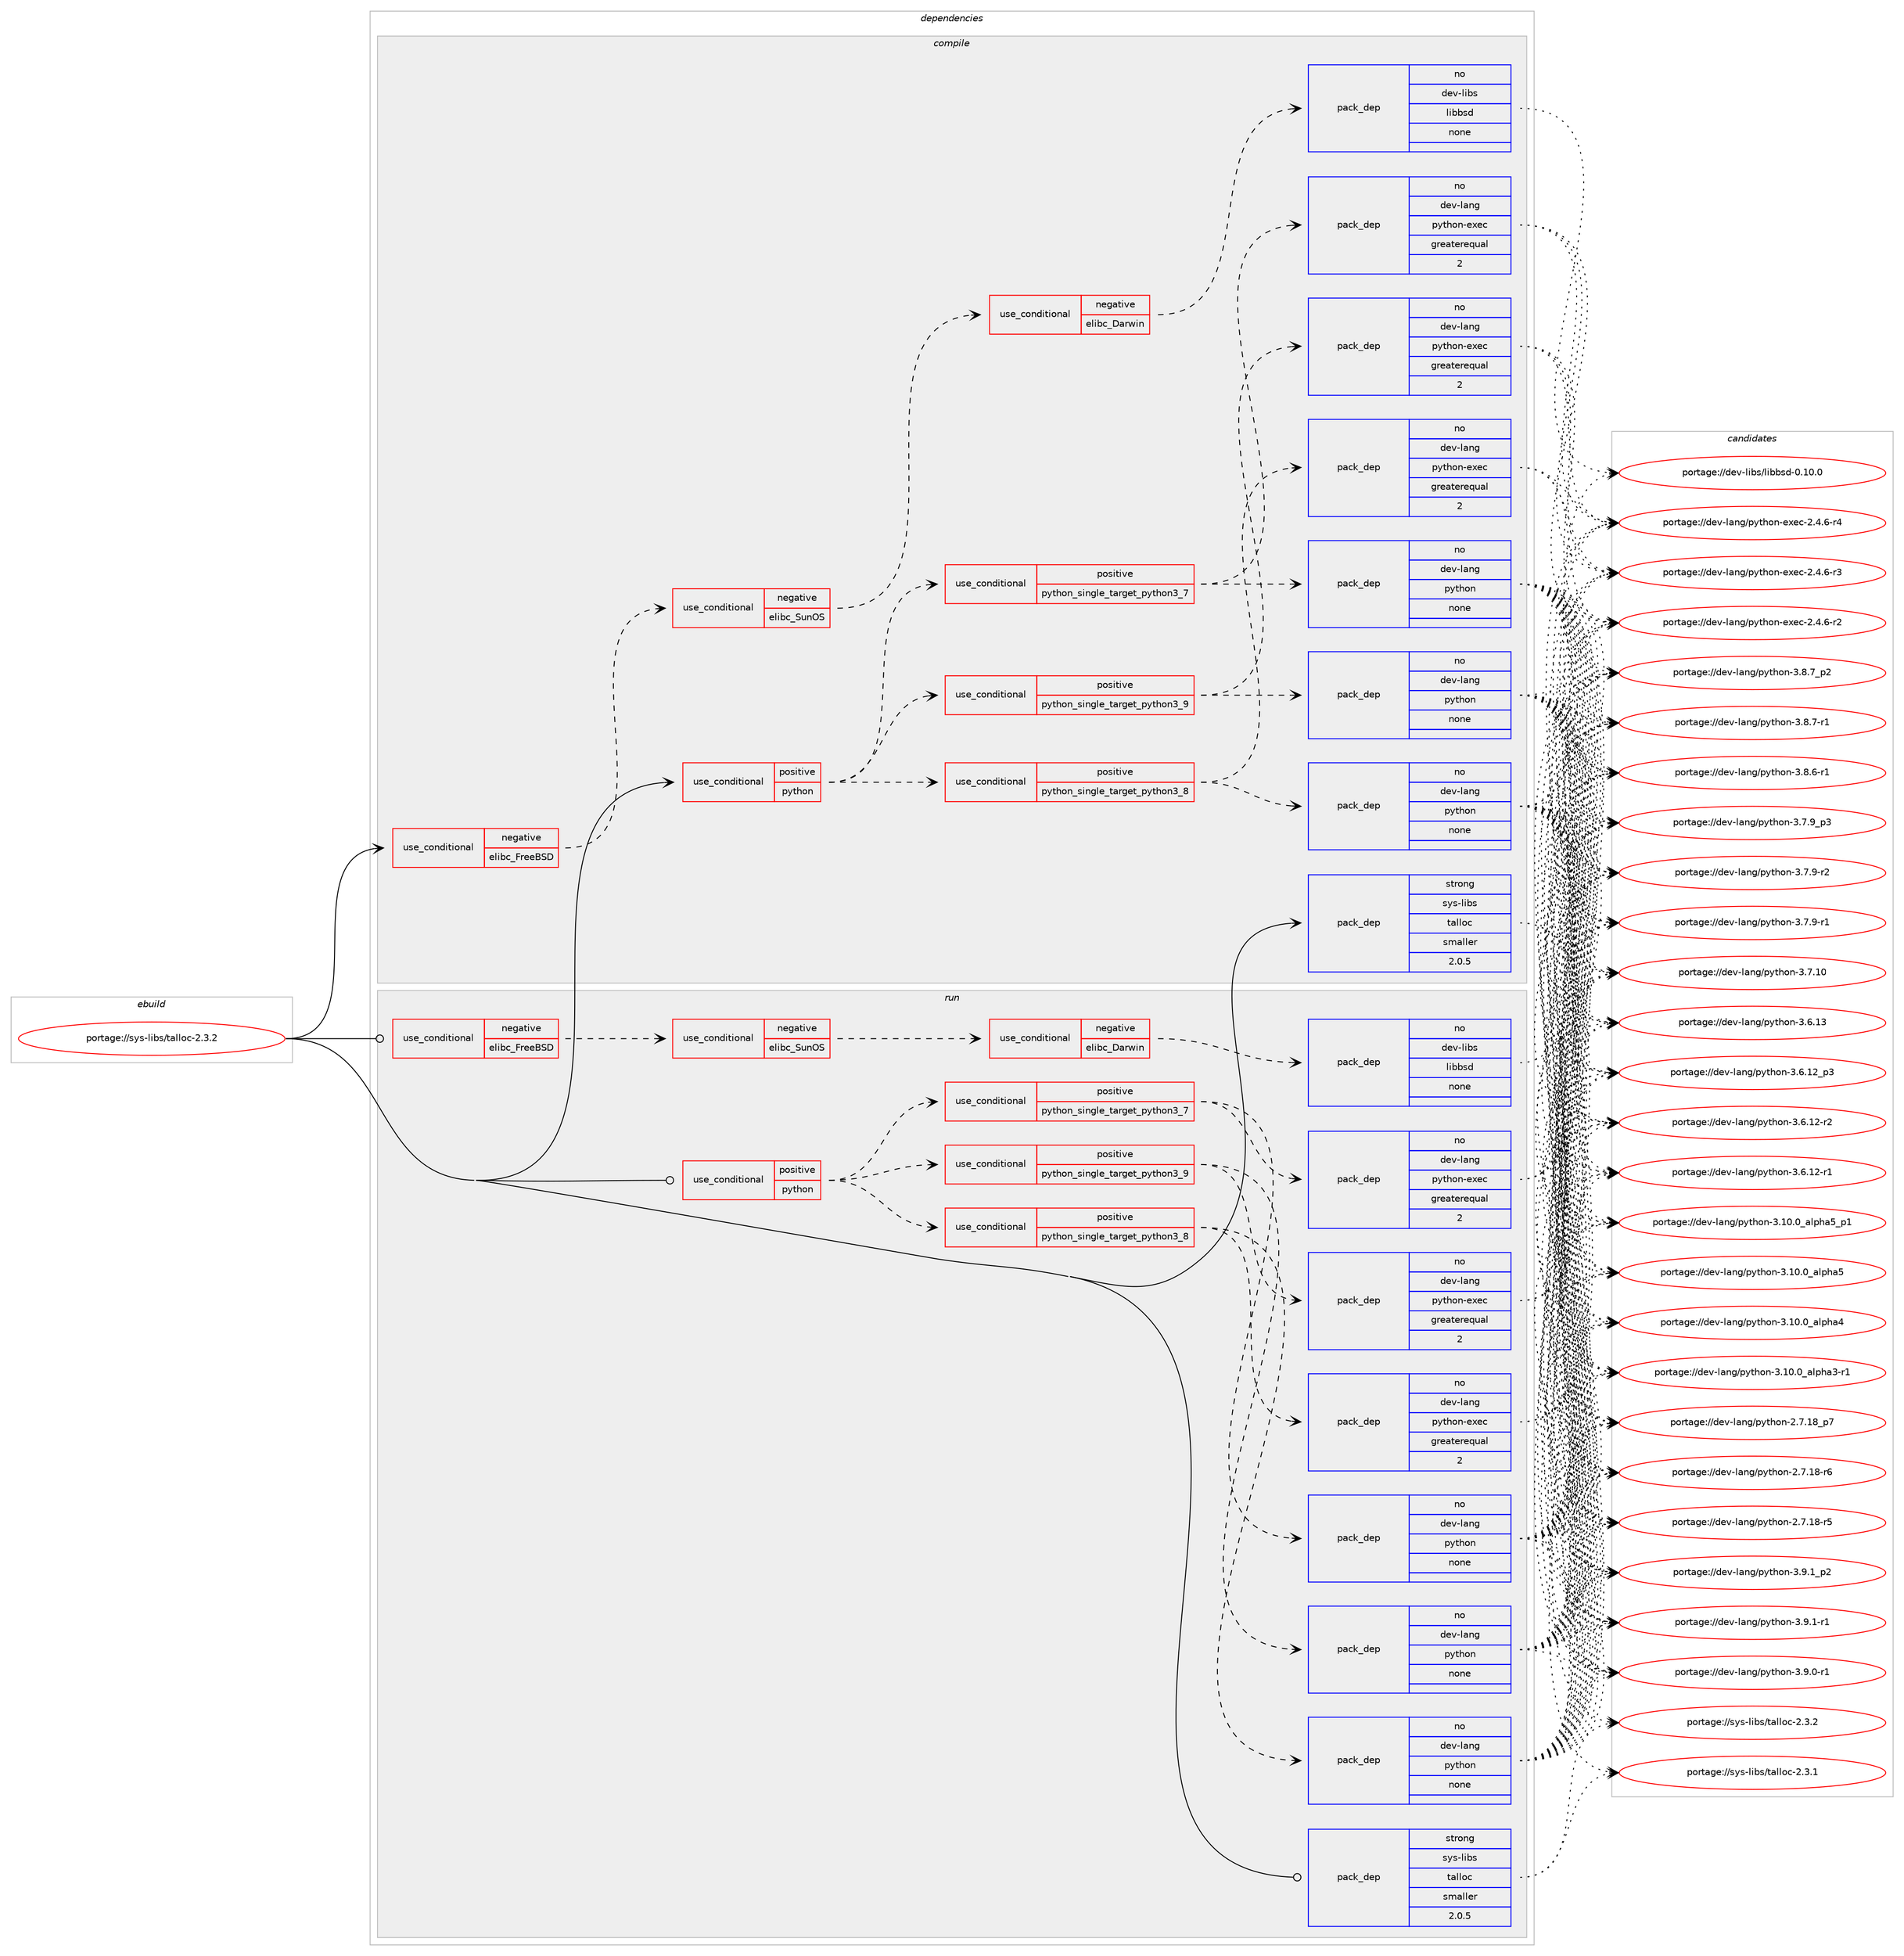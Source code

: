 digraph prolog {

# *************
# Graph options
# *************

newrank=true;
concentrate=true;
compound=true;
graph [rankdir=LR,fontname=Helvetica,fontsize=10,ranksep=1.5];#, ranksep=2.5, nodesep=0.2];
edge  [arrowhead=vee];
node  [fontname=Helvetica,fontsize=10];

# **********
# The ebuild
# **********

subgraph cluster_leftcol {
color=gray;
rank=same;
label=<<i>ebuild</i>>;
id [label="portage://sys-libs/talloc-2.3.2", color=red, width=4, href="../sys-libs/talloc-2.3.2.svg"];
}

# ****************
# The dependencies
# ****************

subgraph cluster_midcol {
color=gray;
label=<<i>dependencies</i>>;
subgraph cluster_compile {
fillcolor="#eeeeee";
style=filled;
label=<<i>compile</i>>;
subgraph cond493 {
dependency3008 [label=<<TABLE BORDER="0" CELLBORDER="1" CELLSPACING="0" CELLPADDING="4"><TR><TD ROWSPAN="3" CELLPADDING="10">use_conditional</TD></TR><TR><TD>negative</TD></TR><TR><TD>elibc_FreeBSD</TD></TR></TABLE>>, shape=none, color=red];
subgraph cond494 {
dependency3009 [label=<<TABLE BORDER="0" CELLBORDER="1" CELLSPACING="0" CELLPADDING="4"><TR><TD ROWSPAN="3" CELLPADDING="10">use_conditional</TD></TR><TR><TD>negative</TD></TR><TR><TD>elibc_SunOS</TD></TR></TABLE>>, shape=none, color=red];
subgraph cond495 {
dependency3010 [label=<<TABLE BORDER="0" CELLBORDER="1" CELLSPACING="0" CELLPADDING="4"><TR><TD ROWSPAN="3" CELLPADDING="10">use_conditional</TD></TR><TR><TD>negative</TD></TR><TR><TD>elibc_Darwin</TD></TR></TABLE>>, shape=none, color=red];
subgraph pack2458 {
dependency3011 [label=<<TABLE BORDER="0" CELLBORDER="1" CELLSPACING="0" CELLPADDING="4" WIDTH="220"><TR><TD ROWSPAN="6" CELLPADDING="30">pack_dep</TD></TR><TR><TD WIDTH="110">no</TD></TR><TR><TD>dev-libs</TD></TR><TR><TD>libbsd</TD></TR><TR><TD>none</TD></TR><TR><TD></TD></TR></TABLE>>, shape=none, color=blue];
}
dependency3010:e -> dependency3011:w [weight=20,style="dashed",arrowhead="vee"];
}
dependency3009:e -> dependency3010:w [weight=20,style="dashed",arrowhead="vee"];
}
dependency3008:e -> dependency3009:w [weight=20,style="dashed",arrowhead="vee"];
}
id:e -> dependency3008:w [weight=20,style="solid",arrowhead="vee"];
subgraph cond496 {
dependency3012 [label=<<TABLE BORDER="0" CELLBORDER="1" CELLSPACING="0" CELLPADDING="4"><TR><TD ROWSPAN="3" CELLPADDING="10">use_conditional</TD></TR><TR><TD>positive</TD></TR><TR><TD>python</TD></TR></TABLE>>, shape=none, color=red];
subgraph cond497 {
dependency3013 [label=<<TABLE BORDER="0" CELLBORDER="1" CELLSPACING="0" CELLPADDING="4"><TR><TD ROWSPAN="3" CELLPADDING="10">use_conditional</TD></TR><TR><TD>positive</TD></TR><TR><TD>python_single_target_python3_7</TD></TR></TABLE>>, shape=none, color=red];
subgraph pack2459 {
dependency3014 [label=<<TABLE BORDER="0" CELLBORDER="1" CELLSPACING="0" CELLPADDING="4" WIDTH="220"><TR><TD ROWSPAN="6" CELLPADDING="30">pack_dep</TD></TR><TR><TD WIDTH="110">no</TD></TR><TR><TD>dev-lang</TD></TR><TR><TD>python</TD></TR><TR><TD>none</TD></TR><TR><TD></TD></TR></TABLE>>, shape=none, color=blue];
}
dependency3013:e -> dependency3014:w [weight=20,style="dashed",arrowhead="vee"];
subgraph pack2460 {
dependency3015 [label=<<TABLE BORDER="0" CELLBORDER="1" CELLSPACING="0" CELLPADDING="4" WIDTH="220"><TR><TD ROWSPAN="6" CELLPADDING="30">pack_dep</TD></TR><TR><TD WIDTH="110">no</TD></TR><TR><TD>dev-lang</TD></TR><TR><TD>python-exec</TD></TR><TR><TD>greaterequal</TD></TR><TR><TD>2</TD></TR></TABLE>>, shape=none, color=blue];
}
dependency3013:e -> dependency3015:w [weight=20,style="dashed",arrowhead="vee"];
}
dependency3012:e -> dependency3013:w [weight=20,style="dashed",arrowhead="vee"];
subgraph cond498 {
dependency3016 [label=<<TABLE BORDER="0" CELLBORDER="1" CELLSPACING="0" CELLPADDING="4"><TR><TD ROWSPAN="3" CELLPADDING="10">use_conditional</TD></TR><TR><TD>positive</TD></TR><TR><TD>python_single_target_python3_8</TD></TR></TABLE>>, shape=none, color=red];
subgraph pack2461 {
dependency3017 [label=<<TABLE BORDER="0" CELLBORDER="1" CELLSPACING="0" CELLPADDING="4" WIDTH="220"><TR><TD ROWSPAN="6" CELLPADDING="30">pack_dep</TD></TR><TR><TD WIDTH="110">no</TD></TR><TR><TD>dev-lang</TD></TR><TR><TD>python</TD></TR><TR><TD>none</TD></TR><TR><TD></TD></TR></TABLE>>, shape=none, color=blue];
}
dependency3016:e -> dependency3017:w [weight=20,style="dashed",arrowhead="vee"];
subgraph pack2462 {
dependency3018 [label=<<TABLE BORDER="0" CELLBORDER="1" CELLSPACING="0" CELLPADDING="4" WIDTH="220"><TR><TD ROWSPAN="6" CELLPADDING="30">pack_dep</TD></TR><TR><TD WIDTH="110">no</TD></TR><TR><TD>dev-lang</TD></TR><TR><TD>python-exec</TD></TR><TR><TD>greaterequal</TD></TR><TR><TD>2</TD></TR></TABLE>>, shape=none, color=blue];
}
dependency3016:e -> dependency3018:w [weight=20,style="dashed",arrowhead="vee"];
}
dependency3012:e -> dependency3016:w [weight=20,style="dashed",arrowhead="vee"];
subgraph cond499 {
dependency3019 [label=<<TABLE BORDER="0" CELLBORDER="1" CELLSPACING="0" CELLPADDING="4"><TR><TD ROWSPAN="3" CELLPADDING="10">use_conditional</TD></TR><TR><TD>positive</TD></TR><TR><TD>python_single_target_python3_9</TD></TR></TABLE>>, shape=none, color=red];
subgraph pack2463 {
dependency3020 [label=<<TABLE BORDER="0" CELLBORDER="1" CELLSPACING="0" CELLPADDING="4" WIDTH="220"><TR><TD ROWSPAN="6" CELLPADDING="30">pack_dep</TD></TR><TR><TD WIDTH="110">no</TD></TR><TR><TD>dev-lang</TD></TR><TR><TD>python</TD></TR><TR><TD>none</TD></TR><TR><TD></TD></TR></TABLE>>, shape=none, color=blue];
}
dependency3019:e -> dependency3020:w [weight=20,style="dashed",arrowhead="vee"];
subgraph pack2464 {
dependency3021 [label=<<TABLE BORDER="0" CELLBORDER="1" CELLSPACING="0" CELLPADDING="4" WIDTH="220"><TR><TD ROWSPAN="6" CELLPADDING="30">pack_dep</TD></TR><TR><TD WIDTH="110">no</TD></TR><TR><TD>dev-lang</TD></TR><TR><TD>python-exec</TD></TR><TR><TD>greaterequal</TD></TR><TR><TD>2</TD></TR></TABLE>>, shape=none, color=blue];
}
dependency3019:e -> dependency3021:w [weight=20,style="dashed",arrowhead="vee"];
}
dependency3012:e -> dependency3019:w [weight=20,style="dashed",arrowhead="vee"];
}
id:e -> dependency3012:w [weight=20,style="solid",arrowhead="vee"];
subgraph pack2465 {
dependency3022 [label=<<TABLE BORDER="0" CELLBORDER="1" CELLSPACING="0" CELLPADDING="4" WIDTH="220"><TR><TD ROWSPAN="6" CELLPADDING="30">pack_dep</TD></TR><TR><TD WIDTH="110">strong</TD></TR><TR><TD>sys-libs</TD></TR><TR><TD>talloc</TD></TR><TR><TD>smaller</TD></TR><TR><TD>2.0.5</TD></TR></TABLE>>, shape=none, color=blue];
}
id:e -> dependency3022:w [weight=20,style="solid",arrowhead="vee"];
}
subgraph cluster_compileandrun {
fillcolor="#eeeeee";
style=filled;
label=<<i>compile and run</i>>;
}
subgraph cluster_run {
fillcolor="#eeeeee";
style=filled;
label=<<i>run</i>>;
subgraph cond500 {
dependency3023 [label=<<TABLE BORDER="0" CELLBORDER="1" CELLSPACING="0" CELLPADDING="4"><TR><TD ROWSPAN="3" CELLPADDING="10">use_conditional</TD></TR><TR><TD>negative</TD></TR><TR><TD>elibc_FreeBSD</TD></TR></TABLE>>, shape=none, color=red];
subgraph cond501 {
dependency3024 [label=<<TABLE BORDER="0" CELLBORDER="1" CELLSPACING="0" CELLPADDING="4"><TR><TD ROWSPAN="3" CELLPADDING="10">use_conditional</TD></TR><TR><TD>negative</TD></TR><TR><TD>elibc_SunOS</TD></TR></TABLE>>, shape=none, color=red];
subgraph cond502 {
dependency3025 [label=<<TABLE BORDER="0" CELLBORDER="1" CELLSPACING="0" CELLPADDING="4"><TR><TD ROWSPAN="3" CELLPADDING="10">use_conditional</TD></TR><TR><TD>negative</TD></TR><TR><TD>elibc_Darwin</TD></TR></TABLE>>, shape=none, color=red];
subgraph pack2466 {
dependency3026 [label=<<TABLE BORDER="0" CELLBORDER="1" CELLSPACING="0" CELLPADDING="4" WIDTH="220"><TR><TD ROWSPAN="6" CELLPADDING="30">pack_dep</TD></TR><TR><TD WIDTH="110">no</TD></TR><TR><TD>dev-libs</TD></TR><TR><TD>libbsd</TD></TR><TR><TD>none</TD></TR><TR><TD></TD></TR></TABLE>>, shape=none, color=blue];
}
dependency3025:e -> dependency3026:w [weight=20,style="dashed",arrowhead="vee"];
}
dependency3024:e -> dependency3025:w [weight=20,style="dashed",arrowhead="vee"];
}
dependency3023:e -> dependency3024:w [weight=20,style="dashed",arrowhead="vee"];
}
id:e -> dependency3023:w [weight=20,style="solid",arrowhead="odot"];
subgraph cond503 {
dependency3027 [label=<<TABLE BORDER="0" CELLBORDER="1" CELLSPACING="0" CELLPADDING="4"><TR><TD ROWSPAN="3" CELLPADDING="10">use_conditional</TD></TR><TR><TD>positive</TD></TR><TR><TD>python</TD></TR></TABLE>>, shape=none, color=red];
subgraph cond504 {
dependency3028 [label=<<TABLE BORDER="0" CELLBORDER="1" CELLSPACING="0" CELLPADDING="4"><TR><TD ROWSPAN="3" CELLPADDING="10">use_conditional</TD></TR><TR><TD>positive</TD></TR><TR><TD>python_single_target_python3_7</TD></TR></TABLE>>, shape=none, color=red];
subgraph pack2467 {
dependency3029 [label=<<TABLE BORDER="0" CELLBORDER="1" CELLSPACING="0" CELLPADDING="4" WIDTH="220"><TR><TD ROWSPAN="6" CELLPADDING="30">pack_dep</TD></TR><TR><TD WIDTH="110">no</TD></TR><TR><TD>dev-lang</TD></TR><TR><TD>python</TD></TR><TR><TD>none</TD></TR><TR><TD></TD></TR></TABLE>>, shape=none, color=blue];
}
dependency3028:e -> dependency3029:w [weight=20,style="dashed",arrowhead="vee"];
subgraph pack2468 {
dependency3030 [label=<<TABLE BORDER="0" CELLBORDER="1" CELLSPACING="0" CELLPADDING="4" WIDTH="220"><TR><TD ROWSPAN="6" CELLPADDING="30">pack_dep</TD></TR><TR><TD WIDTH="110">no</TD></TR><TR><TD>dev-lang</TD></TR><TR><TD>python-exec</TD></TR><TR><TD>greaterequal</TD></TR><TR><TD>2</TD></TR></TABLE>>, shape=none, color=blue];
}
dependency3028:e -> dependency3030:w [weight=20,style="dashed",arrowhead="vee"];
}
dependency3027:e -> dependency3028:w [weight=20,style="dashed",arrowhead="vee"];
subgraph cond505 {
dependency3031 [label=<<TABLE BORDER="0" CELLBORDER="1" CELLSPACING="0" CELLPADDING="4"><TR><TD ROWSPAN="3" CELLPADDING="10">use_conditional</TD></TR><TR><TD>positive</TD></TR><TR><TD>python_single_target_python3_8</TD></TR></TABLE>>, shape=none, color=red];
subgraph pack2469 {
dependency3032 [label=<<TABLE BORDER="0" CELLBORDER="1" CELLSPACING="0" CELLPADDING="4" WIDTH="220"><TR><TD ROWSPAN="6" CELLPADDING="30">pack_dep</TD></TR><TR><TD WIDTH="110">no</TD></TR><TR><TD>dev-lang</TD></TR><TR><TD>python</TD></TR><TR><TD>none</TD></TR><TR><TD></TD></TR></TABLE>>, shape=none, color=blue];
}
dependency3031:e -> dependency3032:w [weight=20,style="dashed",arrowhead="vee"];
subgraph pack2470 {
dependency3033 [label=<<TABLE BORDER="0" CELLBORDER="1" CELLSPACING="0" CELLPADDING="4" WIDTH="220"><TR><TD ROWSPAN="6" CELLPADDING="30">pack_dep</TD></TR><TR><TD WIDTH="110">no</TD></TR><TR><TD>dev-lang</TD></TR><TR><TD>python-exec</TD></TR><TR><TD>greaterequal</TD></TR><TR><TD>2</TD></TR></TABLE>>, shape=none, color=blue];
}
dependency3031:e -> dependency3033:w [weight=20,style="dashed",arrowhead="vee"];
}
dependency3027:e -> dependency3031:w [weight=20,style="dashed",arrowhead="vee"];
subgraph cond506 {
dependency3034 [label=<<TABLE BORDER="0" CELLBORDER="1" CELLSPACING="0" CELLPADDING="4"><TR><TD ROWSPAN="3" CELLPADDING="10">use_conditional</TD></TR><TR><TD>positive</TD></TR><TR><TD>python_single_target_python3_9</TD></TR></TABLE>>, shape=none, color=red];
subgraph pack2471 {
dependency3035 [label=<<TABLE BORDER="0" CELLBORDER="1" CELLSPACING="0" CELLPADDING="4" WIDTH="220"><TR><TD ROWSPAN="6" CELLPADDING="30">pack_dep</TD></TR><TR><TD WIDTH="110">no</TD></TR><TR><TD>dev-lang</TD></TR><TR><TD>python</TD></TR><TR><TD>none</TD></TR><TR><TD></TD></TR></TABLE>>, shape=none, color=blue];
}
dependency3034:e -> dependency3035:w [weight=20,style="dashed",arrowhead="vee"];
subgraph pack2472 {
dependency3036 [label=<<TABLE BORDER="0" CELLBORDER="1" CELLSPACING="0" CELLPADDING="4" WIDTH="220"><TR><TD ROWSPAN="6" CELLPADDING="30">pack_dep</TD></TR><TR><TD WIDTH="110">no</TD></TR><TR><TD>dev-lang</TD></TR><TR><TD>python-exec</TD></TR><TR><TD>greaterequal</TD></TR><TR><TD>2</TD></TR></TABLE>>, shape=none, color=blue];
}
dependency3034:e -> dependency3036:w [weight=20,style="dashed",arrowhead="vee"];
}
dependency3027:e -> dependency3034:w [weight=20,style="dashed",arrowhead="vee"];
}
id:e -> dependency3027:w [weight=20,style="solid",arrowhead="odot"];
subgraph pack2473 {
dependency3037 [label=<<TABLE BORDER="0" CELLBORDER="1" CELLSPACING="0" CELLPADDING="4" WIDTH="220"><TR><TD ROWSPAN="6" CELLPADDING="30">pack_dep</TD></TR><TR><TD WIDTH="110">strong</TD></TR><TR><TD>sys-libs</TD></TR><TR><TD>talloc</TD></TR><TR><TD>smaller</TD></TR><TR><TD>2.0.5</TD></TR></TABLE>>, shape=none, color=blue];
}
id:e -> dependency3037:w [weight=20,style="solid",arrowhead="odot"];
}
}

# **************
# The candidates
# **************

subgraph cluster_choices {
rank=same;
color=gray;
label=<<i>candidates</i>>;

subgraph choice2458 {
color=black;
nodesep=1;
choice100101118451081059811547108105989811510045484649484648 [label="portage://dev-libs/libbsd-0.10.0", color=red, width=4,href="../dev-libs/libbsd-0.10.0.svg"];
dependency3011:e -> choice100101118451081059811547108105989811510045484649484648:w [style=dotted,weight="100"];
}
subgraph choice2459 {
color=black;
nodesep=1;
choice1001011184510897110103471121211161041111104551465746499511250 [label="portage://dev-lang/python-3.9.1_p2", color=red, width=4,href="../dev-lang/python-3.9.1_p2.svg"];
choice1001011184510897110103471121211161041111104551465746494511449 [label="portage://dev-lang/python-3.9.1-r1", color=red, width=4,href="../dev-lang/python-3.9.1-r1.svg"];
choice1001011184510897110103471121211161041111104551465746484511449 [label="portage://dev-lang/python-3.9.0-r1", color=red, width=4,href="../dev-lang/python-3.9.0-r1.svg"];
choice1001011184510897110103471121211161041111104551465646559511250 [label="portage://dev-lang/python-3.8.7_p2", color=red, width=4,href="../dev-lang/python-3.8.7_p2.svg"];
choice1001011184510897110103471121211161041111104551465646554511449 [label="portage://dev-lang/python-3.8.7-r1", color=red, width=4,href="../dev-lang/python-3.8.7-r1.svg"];
choice1001011184510897110103471121211161041111104551465646544511449 [label="portage://dev-lang/python-3.8.6-r1", color=red, width=4,href="../dev-lang/python-3.8.6-r1.svg"];
choice1001011184510897110103471121211161041111104551465546579511251 [label="portage://dev-lang/python-3.7.9_p3", color=red, width=4,href="../dev-lang/python-3.7.9_p3.svg"];
choice1001011184510897110103471121211161041111104551465546574511450 [label="portage://dev-lang/python-3.7.9-r2", color=red, width=4,href="../dev-lang/python-3.7.9-r2.svg"];
choice1001011184510897110103471121211161041111104551465546574511449 [label="portage://dev-lang/python-3.7.9-r1", color=red, width=4,href="../dev-lang/python-3.7.9-r1.svg"];
choice10010111845108971101034711212111610411111045514655464948 [label="portage://dev-lang/python-3.7.10", color=red, width=4,href="../dev-lang/python-3.7.10.svg"];
choice10010111845108971101034711212111610411111045514654464951 [label="portage://dev-lang/python-3.6.13", color=red, width=4,href="../dev-lang/python-3.6.13.svg"];
choice100101118451089711010347112121116104111110455146544649509511251 [label="portage://dev-lang/python-3.6.12_p3", color=red, width=4,href="../dev-lang/python-3.6.12_p3.svg"];
choice100101118451089711010347112121116104111110455146544649504511450 [label="portage://dev-lang/python-3.6.12-r2", color=red, width=4,href="../dev-lang/python-3.6.12-r2.svg"];
choice100101118451089711010347112121116104111110455146544649504511449 [label="portage://dev-lang/python-3.6.12-r1", color=red, width=4,href="../dev-lang/python-3.6.12-r1.svg"];
choice10010111845108971101034711212111610411111045514649484648959710811210497539511249 [label="portage://dev-lang/python-3.10.0_alpha5_p1", color=red, width=4,href="../dev-lang/python-3.10.0_alpha5_p1.svg"];
choice1001011184510897110103471121211161041111104551464948464895971081121049753 [label="portage://dev-lang/python-3.10.0_alpha5", color=red, width=4,href="../dev-lang/python-3.10.0_alpha5.svg"];
choice1001011184510897110103471121211161041111104551464948464895971081121049752 [label="portage://dev-lang/python-3.10.0_alpha4", color=red, width=4,href="../dev-lang/python-3.10.0_alpha4.svg"];
choice10010111845108971101034711212111610411111045514649484648959710811210497514511449 [label="portage://dev-lang/python-3.10.0_alpha3-r1", color=red, width=4,href="../dev-lang/python-3.10.0_alpha3-r1.svg"];
choice100101118451089711010347112121116104111110455046554649569511255 [label="portage://dev-lang/python-2.7.18_p7", color=red, width=4,href="../dev-lang/python-2.7.18_p7.svg"];
choice100101118451089711010347112121116104111110455046554649564511454 [label="portage://dev-lang/python-2.7.18-r6", color=red, width=4,href="../dev-lang/python-2.7.18-r6.svg"];
choice100101118451089711010347112121116104111110455046554649564511453 [label="portage://dev-lang/python-2.7.18-r5", color=red, width=4,href="../dev-lang/python-2.7.18-r5.svg"];
dependency3014:e -> choice1001011184510897110103471121211161041111104551465746499511250:w [style=dotted,weight="100"];
dependency3014:e -> choice1001011184510897110103471121211161041111104551465746494511449:w [style=dotted,weight="100"];
dependency3014:e -> choice1001011184510897110103471121211161041111104551465746484511449:w [style=dotted,weight="100"];
dependency3014:e -> choice1001011184510897110103471121211161041111104551465646559511250:w [style=dotted,weight="100"];
dependency3014:e -> choice1001011184510897110103471121211161041111104551465646554511449:w [style=dotted,weight="100"];
dependency3014:e -> choice1001011184510897110103471121211161041111104551465646544511449:w [style=dotted,weight="100"];
dependency3014:e -> choice1001011184510897110103471121211161041111104551465546579511251:w [style=dotted,weight="100"];
dependency3014:e -> choice1001011184510897110103471121211161041111104551465546574511450:w [style=dotted,weight="100"];
dependency3014:e -> choice1001011184510897110103471121211161041111104551465546574511449:w [style=dotted,weight="100"];
dependency3014:e -> choice10010111845108971101034711212111610411111045514655464948:w [style=dotted,weight="100"];
dependency3014:e -> choice10010111845108971101034711212111610411111045514654464951:w [style=dotted,weight="100"];
dependency3014:e -> choice100101118451089711010347112121116104111110455146544649509511251:w [style=dotted,weight="100"];
dependency3014:e -> choice100101118451089711010347112121116104111110455146544649504511450:w [style=dotted,weight="100"];
dependency3014:e -> choice100101118451089711010347112121116104111110455146544649504511449:w [style=dotted,weight="100"];
dependency3014:e -> choice10010111845108971101034711212111610411111045514649484648959710811210497539511249:w [style=dotted,weight="100"];
dependency3014:e -> choice1001011184510897110103471121211161041111104551464948464895971081121049753:w [style=dotted,weight="100"];
dependency3014:e -> choice1001011184510897110103471121211161041111104551464948464895971081121049752:w [style=dotted,weight="100"];
dependency3014:e -> choice10010111845108971101034711212111610411111045514649484648959710811210497514511449:w [style=dotted,weight="100"];
dependency3014:e -> choice100101118451089711010347112121116104111110455046554649569511255:w [style=dotted,weight="100"];
dependency3014:e -> choice100101118451089711010347112121116104111110455046554649564511454:w [style=dotted,weight="100"];
dependency3014:e -> choice100101118451089711010347112121116104111110455046554649564511453:w [style=dotted,weight="100"];
}
subgraph choice2460 {
color=black;
nodesep=1;
choice10010111845108971101034711212111610411111045101120101994550465246544511452 [label="portage://dev-lang/python-exec-2.4.6-r4", color=red, width=4,href="../dev-lang/python-exec-2.4.6-r4.svg"];
choice10010111845108971101034711212111610411111045101120101994550465246544511451 [label="portage://dev-lang/python-exec-2.4.6-r3", color=red, width=4,href="../dev-lang/python-exec-2.4.6-r3.svg"];
choice10010111845108971101034711212111610411111045101120101994550465246544511450 [label="portage://dev-lang/python-exec-2.4.6-r2", color=red, width=4,href="../dev-lang/python-exec-2.4.6-r2.svg"];
dependency3015:e -> choice10010111845108971101034711212111610411111045101120101994550465246544511452:w [style=dotted,weight="100"];
dependency3015:e -> choice10010111845108971101034711212111610411111045101120101994550465246544511451:w [style=dotted,weight="100"];
dependency3015:e -> choice10010111845108971101034711212111610411111045101120101994550465246544511450:w [style=dotted,weight="100"];
}
subgraph choice2461 {
color=black;
nodesep=1;
choice1001011184510897110103471121211161041111104551465746499511250 [label="portage://dev-lang/python-3.9.1_p2", color=red, width=4,href="../dev-lang/python-3.9.1_p2.svg"];
choice1001011184510897110103471121211161041111104551465746494511449 [label="portage://dev-lang/python-3.9.1-r1", color=red, width=4,href="../dev-lang/python-3.9.1-r1.svg"];
choice1001011184510897110103471121211161041111104551465746484511449 [label="portage://dev-lang/python-3.9.0-r1", color=red, width=4,href="../dev-lang/python-3.9.0-r1.svg"];
choice1001011184510897110103471121211161041111104551465646559511250 [label="portage://dev-lang/python-3.8.7_p2", color=red, width=4,href="../dev-lang/python-3.8.7_p2.svg"];
choice1001011184510897110103471121211161041111104551465646554511449 [label="portage://dev-lang/python-3.8.7-r1", color=red, width=4,href="../dev-lang/python-3.8.7-r1.svg"];
choice1001011184510897110103471121211161041111104551465646544511449 [label="portage://dev-lang/python-3.8.6-r1", color=red, width=4,href="../dev-lang/python-3.8.6-r1.svg"];
choice1001011184510897110103471121211161041111104551465546579511251 [label="portage://dev-lang/python-3.7.9_p3", color=red, width=4,href="../dev-lang/python-3.7.9_p3.svg"];
choice1001011184510897110103471121211161041111104551465546574511450 [label="portage://dev-lang/python-3.7.9-r2", color=red, width=4,href="../dev-lang/python-3.7.9-r2.svg"];
choice1001011184510897110103471121211161041111104551465546574511449 [label="portage://dev-lang/python-3.7.9-r1", color=red, width=4,href="../dev-lang/python-3.7.9-r1.svg"];
choice10010111845108971101034711212111610411111045514655464948 [label="portage://dev-lang/python-3.7.10", color=red, width=4,href="../dev-lang/python-3.7.10.svg"];
choice10010111845108971101034711212111610411111045514654464951 [label="portage://dev-lang/python-3.6.13", color=red, width=4,href="../dev-lang/python-3.6.13.svg"];
choice100101118451089711010347112121116104111110455146544649509511251 [label="portage://dev-lang/python-3.6.12_p3", color=red, width=4,href="../dev-lang/python-3.6.12_p3.svg"];
choice100101118451089711010347112121116104111110455146544649504511450 [label="portage://dev-lang/python-3.6.12-r2", color=red, width=4,href="../dev-lang/python-3.6.12-r2.svg"];
choice100101118451089711010347112121116104111110455146544649504511449 [label="portage://dev-lang/python-3.6.12-r1", color=red, width=4,href="../dev-lang/python-3.6.12-r1.svg"];
choice10010111845108971101034711212111610411111045514649484648959710811210497539511249 [label="portage://dev-lang/python-3.10.0_alpha5_p1", color=red, width=4,href="../dev-lang/python-3.10.0_alpha5_p1.svg"];
choice1001011184510897110103471121211161041111104551464948464895971081121049753 [label="portage://dev-lang/python-3.10.0_alpha5", color=red, width=4,href="../dev-lang/python-3.10.0_alpha5.svg"];
choice1001011184510897110103471121211161041111104551464948464895971081121049752 [label="portage://dev-lang/python-3.10.0_alpha4", color=red, width=4,href="../dev-lang/python-3.10.0_alpha4.svg"];
choice10010111845108971101034711212111610411111045514649484648959710811210497514511449 [label="portage://dev-lang/python-3.10.0_alpha3-r1", color=red, width=4,href="../dev-lang/python-3.10.0_alpha3-r1.svg"];
choice100101118451089711010347112121116104111110455046554649569511255 [label="portage://dev-lang/python-2.7.18_p7", color=red, width=4,href="../dev-lang/python-2.7.18_p7.svg"];
choice100101118451089711010347112121116104111110455046554649564511454 [label="portage://dev-lang/python-2.7.18-r6", color=red, width=4,href="../dev-lang/python-2.7.18-r6.svg"];
choice100101118451089711010347112121116104111110455046554649564511453 [label="portage://dev-lang/python-2.7.18-r5", color=red, width=4,href="../dev-lang/python-2.7.18-r5.svg"];
dependency3017:e -> choice1001011184510897110103471121211161041111104551465746499511250:w [style=dotted,weight="100"];
dependency3017:e -> choice1001011184510897110103471121211161041111104551465746494511449:w [style=dotted,weight="100"];
dependency3017:e -> choice1001011184510897110103471121211161041111104551465746484511449:w [style=dotted,weight="100"];
dependency3017:e -> choice1001011184510897110103471121211161041111104551465646559511250:w [style=dotted,weight="100"];
dependency3017:e -> choice1001011184510897110103471121211161041111104551465646554511449:w [style=dotted,weight="100"];
dependency3017:e -> choice1001011184510897110103471121211161041111104551465646544511449:w [style=dotted,weight="100"];
dependency3017:e -> choice1001011184510897110103471121211161041111104551465546579511251:w [style=dotted,weight="100"];
dependency3017:e -> choice1001011184510897110103471121211161041111104551465546574511450:w [style=dotted,weight="100"];
dependency3017:e -> choice1001011184510897110103471121211161041111104551465546574511449:w [style=dotted,weight="100"];
dependency3017:e -> choice10010111845108971101034711212111610411111045514655464948:w [style=dotted,weight="100"];
dependency3017:e -> choice10010111845108971101034711212111610411111045514654464951:w [style=dotted,weight="100"];
dependency3017:e -> choice100101118451089711010347112121116104111110455146544649509511251:w [style=dotted,weight="100"];
dependency3017:e -> choice100101118451089711010347112121116104111110455146544649504511450:w [style=dotted,weight="100"];
dependency3017:e -> choice100101118451089711010347112121116104111110455146544649504511449:w [style=dotted,weight="100"];
dependency3017:e -> choice10010111845108971101034711212111610411111045514649484648959710811210497539511249:w [style=dotted,weight="100"];
dependency3017:e -> choice1001011184510897110103471121211161041111104551464948464895971081121049753:w [style=dotted,weight="100"];
dependency3017:e -> choice1001011184510897110103471121211161041111104551464948464895971081121049752:w [style=dotted,weight="100"];
dependency3017:e -> choice10010111845108971101034711212111610411111045514649484648959710811210497514511449:w [style=dotted,weight="100"];
dependency3017:e -> choice100101118451089711010347112121116104111110455046554649569511255:w [style=dotted,weight="100"];
dependency3017:e -> choice100101118451089711010347112121116104111110455046554649564511454:w [style=dotted,weight="100"];
dependency3017:e -> choice100101118451089711010347112121116104111110455046554649564511453:w [style=dotted,weight="100"];
}
subgraph choice2462 {
color=black;
nodesep=1;
choice10010111845108971101034711212111610411111045101120101994550465246544511452 [label="portage://dev-lang/python-exec-2.4.6-r4", color=red, width=4,href="../dev-lang/python-exec-2.4.6-r4.svg"];
choice10010111845108971101034711212111610411111045101120101994550465246544511451 [label="portage://dev-lang/python-exec-2.4.6-r3", color=red, width=4,href="../dev-lang/python-exec-2.4.6-r3.svg"];
choice10010111845108971101034711212111610411111045101120101994550465246544511450 [label="portage://dev-lang/python-exec-2.4.6-r2", color=red, width=4,href="../dev-lang/python-exec-2.4.6-r2.svg"];
dependency3018:e -> choice10010111845108971101034711212111610411111045101120101994550465246544511452:w [style=dotted,weight="100"];
dependency3018:e -> choice10010111845108971101034711212111610411111045101120101994550465246544511451:w [style=dotted,weight="100"];
dependency3018:e -> choice10010111845108971101034711212111610411111045101120101994550465246544511450:w [style=dotted,weight="100"];
}
subgraph choice2463 {
color=black;
nodesep=1;
choice1001011184510897110103471121211161041111104551465746499511250 [label="portage://dev-lang/python-3.9.1_p2", color=red, width=4,href="../dev-lang/python-3.9.1_p2.svg"];
choice1001011184510897110103471121211161041111104551465746494511449 [label="portage://dev-lang/python-3.9.1-r1", color=red, width=4,href="../dev-lang/python-3.9.1-r1.svg"];
choice1001011184510897110103471121211161041111104551465746484511449 [label="portage://dev-lang/python-3.9.0-r1", color=red, width=4,href="../dev-lang/python-3.9.0-r1.svg"];
choice1001011184510897110103471121211161041111104551465646559511250 [label="portage://dev-lang/python-3.8.7_p2", color=red, width=4,href="../dev-lang/python-3.8.7_p2.svg"];
choice1001011184510897110103471121211161041111104551465646554511449 [label="portage://dev-lang/python-3.8.7-r1", color=red, width=4,href="../dev-lang/python-3.8.7-r1.svg"];
choice1001011184510897110103471121211161041111104551465646544511449 [label="portage://dev-lang/python-3.8.6-r1", color=red, width=4,href="../dev-lang/python-3.8.6-r1.svg"];
choice1001011184510897110103471121211161041111104551465546579511251 [label="portage://dev-lang/python-3.7.9_p3", color=red, width=4,href="../dev-lang/python-3.7.9_p3.svg"];
choice1001011184510897110103471121211161041111104551465546574511450 [label="portage://dev-lang/python-3.7.9-r2", color=red, width=4,href="../dev-lang/python-3.7.9-r2.svg"];
choice1001011184510897110103471121211161041111104551465546574511449 [label="portage://dev-lang/python-3.7.9-r1", color=red, width=4,href="../dev-lang/python-3.7.9-r1.svg"];
choice10010111845108971101034711212111610411111045514655464948 [label="portage://dev-lang/python-3.7.10", color=red, width=4,href="../dev-lang/python-3.7.10.svg"];
choice10010111845108971101034711212111610411111045514654464951 [label="portage://dev-lang/python-3.6.13", color=red, width=4,href="../dev-lang/python-3.6.13.svg"];
choice100101118451089711010347112121116104111110455146544649509511251 [label="portage://dev-lang/python-3.6.12_p3", color=red, width=4,href="../dev-lang/python-3.6.12_p3.svg"];
choice100101118451089711010347112121116104111110455146544649504511450 [label="portage://dev-lang/python-3.6.12-r2", color=red, width=4,href="../dev-lang/python-3.6.12-r2.svg"];
choice100101118451089711010347112121116104111110455146544649504511449 [label="portage://dev-lang/python-3.6.12-r1", color=red, width=4,href="../dev-lang/python-3.6.12-r1.svg"];
choice10010111845108971101034711212111610411111045514649484648959710811210497539511249 [label="portage://dev-lang/python-3.10.0_alpha5_p1", color=red, width=4,href="../dev-lang/python-3.10.0_alpha5_p1.svg"];
choice1001011184510897110103471121211161041111104551464948464895971081121049753 [label="portage://dev-lang/python-3.10.0_alpha5", color=red, width=4,href="../dev-lang/python-3.10.0_alpha5.svg"];
choice1001011184510897110103471121211161041111104551464948464895971081121049752 [label="portage://dev-lang/python-3.10.0_alpha4", color=red, width=4,href="../dev-lang/python-3.10.0_alpha4.svg"];
choice10010111845108971101034711212111610411111045514649484648959710811210497514511449 [label="portage://dev-lang/python-3.10.0_alpha3-r1", color=red, width=4,href="../dev-lang/python-3.10.0_alpha3-r1.svg"];
choice100101118451089711010347112121116104111110455046554649569511255 [label="portage://dev-lang/python-2.7.18_p7", color=red, width=4,href="../dev-lang/python-2.7.18_p7.svg"];
choice100101118451089711010347112121116104111110455046554649564511454 [label="portage://dev-lang/python-2.7.18-r6", color=red, width=4,href="../dev-lang/python-2.7.18-r6.svg"];
choice100101118451089711010347112121116104111110455046554649564511453 [label="portage://dev-lang/python-2.7.18-r5", color=red, width=4,href="../dev-lang/python-2.7.18-r5.svg"];
dependency3020:e -> choice1001011184510897110103471121211161041111104551465746499511250:w [style=dotted,weight="100"];
dependency3020:e -> choice1001011184510897110103471121211161041111104551465746494511449:w [style=dotted,weight="100"];
dependency3020:e -> choice1001011184510897110103471121211161041111104551465746484511449:w [style=dotted,weight="100"];
dependency3020:e -> choice1001011184510897110103471121211161041111104551465646559511250:w [style=dotted,weight="100"];
dependency3020:e -> choice1001011184510897110103471121211161041111104551465646554511449:w [style=dotted,weight="100"];
dependency3020:e -> choice1001011184510897110103471121211161041111104551465646544511449:w [style=dotted,weight="100"];
dependency3020:e -> choice1001011184510897110103471121211161041111104551465546579511251:w [style=dotted,weight="100"];
dependency3020:e -> choice1001011184510897110103471121211161041111104551465546574511450:w [style=dotted,weight="100"];
dependency3020:e -> choice1001011184510897110103471121211161041111104551465546574511449:w [style=dotted,weight="100"];
dependency3020:e -> choice10010111845108971101034711212111610411111045514655464948:w [style=dotted,weight="100"];
dependency3020:e -> choice10010111845108971101034711212111610411111045514654464951:w [style=dotted,weight="100"];
dependency3020:e -> choice100101118451089711010347112121116104111110455146544649509511251:w [style=dotted,weight="100"];
dependency3020:e -> choice100101118451089711010347112121116104111110455146544649504511450:w [style=dotted,weight="100"];
dependency3020:e -> choice100101118451089711010347112121116104111110455146544649504511449:w [style=dotted,weight="100"];
dependency3020:e -> choice10010111845108971101034711212111610411111045514649484648959710811210497539511249:w [style=dotted,weight="100"];
dependency3020:e -> choice1001011184510897110103471121211161041111104551464948464895971081121049753:w [style=dotted,weight="100"];
dependency3020:e -> choice1001011184510897110103471121211161041111104551464948464895971081121049752:w [style=dotted,weight="100"];
dependency3020:e -> choice10010111845108971101034711212111610411111045514649484648959710811210497514511449:w [style=dotted,weight="100"];
dependency3020:e -> choice100101118451089711010347112121116104111110455046554649569511255:w [style=dotted,weight="100"];
dependency3020:e -> choice100101118451089711010347112121116104111110455046554649564511454:w [style=dotted,weight="100"];
dependency3020:e -> choice100101118451089711010347112121116104111110455046554649564511453:w [style=dotted,weight="100"];
}
subgraph choice2464 {
color=black;
nodesep=1;
choice10010111845108971101034711212111610411111045101120101994550465246544511452 [label="portage://dev-lang/python-exec-2.4.6-r4", color=red, width=4,href="../dev-lang/python-exec-2.4.6-r4.svg"];
choice10010111845108971101034711212111610411111045101120101994550465246544511451 [label="portage://dev-lang/python-exec-2.4.6-r3", color=red, width=4,href="../dev-lang/python-exec-2.4.6-r3.svg"];
choice10010111845108971101034711212111610411111045101120101994550465246544511450 [label="portage://dev-lang/python-exec-2.4.6-r2", color=red, width=4,href="../dev-lang/python-exec-2.4.6-r2.svg"];
dependency3021:e -> choice10010111845108971101034711212111610411111045101120101994550465246544511452:w [style=dotted,weight="100"];
dependency3021:e -> choice10010111845108971101034711212111610411111045101120101994550465246544511451:w [style=dotted,weight="100"];
dependency3021:e -> choice10010111845108971101034711212111610411111045101120101994550465246544511450:w [style=dotted,weight="100"];
}
subgraph choice2465 {
color=black;
nodesep=1;
choice1151211154510810598115471169710810811199455046514650 [label="portage://sys-libs/talloc-2.3.2", color=red, width=4,href="../sys-libs/talloc-2.3.2.svg"];
choice1151211154510810598115471169710810811199455046514649 [label="portage://sys-libs/talloc-2.3.1", color=red, width=4,href="../sys-libs/talloc-2.3.1.svg"];
dependency3022:e -> choice1151211154510810598115471169710810811199455046514650:w [style=dotted,weight="100"];
dependency3022:e -> choice1151211154510810598115471169710810811199455046514649:w [style=dotted,weight="100"];
}
subgraph choice2466 {
color=black;
nodesep=1;
choice100101118451081059811547108105989811510045484649484648 [label="portage://dev-libs/libbsd-0.10.0", color=red, width=4,href="../dev-libs/libbsd-0.10.0.svg"];
dependency3026:e -> choice100101118451081059811547108105989811510045484649484648:w [style=dotted,weight="100"];
}
subgraph choice2467 {
color=black;
nodesep=1;
choice1001011184510897110103471121211161041111104551465746499511250 [label="portage://dev-lang/python-3.9.1_p2", color=red, width=4,href="../dev-lang/python-3.9.1_p2.svg"];
choice1001011184510897110103471121211161041111104551465746494511449 [label="portage://dev-lang/python-3.9.1-r1", color=red, width=4,href="../dev-lang/python-3.9.1-r1.svg"];
choice1001011184510897110103471121211161041111104551465746484511449 [label="portage://dev-lang/python-3.9.0-r1", color=red, width=4,href="../dev-lang/python-3.9.0-r1.svg"];
choice1001011184510897110103471121211161041111104551465646559511250 [label="portage://dev-lang/python-3.8.7_p2", color=red, width=4,href="../dev-lang/python-3.8.7_p2.svg"];
choice1001011184510897110103471121211161041111104551465646554511449 [label="portage://dev-lang/python-3.8.7-r1", color=red, width=4,href="../dev-lang/python-3.8.7-r1.svg"];
choice1001011184510897110103471121211161041111104551465646544511449 [label="portage://dev-lang/python-3.8.6-r1", color=red, width=4,href="../dev-lang/python-3.8.6-r1.svg"];
choice1001011184510897110103471121211161041111104551465546579511251 [label="portage://dev-lang/python-3.7.9_p3", color=red, width=4,href="../dev-lang/python-3.7.9_p3.svg"];
choice1001011184510897110103471121211161041111104551465546574511450 [label="portage://dev-lang/python-3.7.9-r2", color=red, width=4,href="../dev-lang/python-3.7.9-r2.svg"];
choice1001011184510897110103471121211161041111104551465546574511449 [label="portage://dev-lang/python-3.7.9-r1", color=red, width=4,href="../dev-lang/python-3.7.9-r1.svg"];
choice10010111845108971101034711212111610411111045514655464948 [label="portage://dev-lang/python-3.7.10", color=red, width=4,href="../dev-lang/python-3.7.10.svg"];
choice10010111845108971101034711212111610411111045514654464951 [label="portage://dev-lang/python-3.6.13", color=red, width=4,href="../dev-lang/python-3.6.13.svg"];
choice100101118451089711010347112121116104111110455146544649509511251 [label="portage://dev-lang/python-3.6.12_p3", color=red, width=4,href="../dev-lang/python-3.6.12_p3.svg"];
choice100101118451089711010347112121116104111110455146544649504511450 [label="portage://dev-lang/python-3.6.12-r2", color=red, width=4,href="../dev-lang/python-3.6.12-r2.svg"];
choice100101118451089711010347112121116104111110455146544649504511449 [label="portage://dev-lang/python-3.6.12-r1", color=red, width=4,href="../dev-lang/python-3.6.12-r1.svg"];
choice10010111845108971101034711212111610411111045514649484648959710811210497539511249 [label="portage://dev-lang/python-3.10.0_alpha5_p1", color=red, width=4,href="../dev-lang/python-3.10.0_alpha5_p1.svg"];
choice1001011184510897110103471121211161041111104551464948464895971081121049753 [label="portage://dev-lang/python-3.10.0_alpha5", color=red, width=4,href="../dev-lang/python-3.10.0_alpha5.svg"];
choice1001011184510897110103471121211161041111104551464948464895971081121049752 [label="portage://dev-lang/python-3.10.0_alpha4", color=red, width=4,href="../dev-lang/python-3.10.0_alpha4.svg"];
choice10010111845108971101034711212111610411111045514649484648959710811210497514511449 [label="portage://dev-lang/python-3.10.0_alpha3-r1", color=red, width=4,href="../dev-lang/python-3.10.0_alpha3-r1.svg"];
choice100101118451089711010347112121116104111110455046554649569511255 [label="portage://dev-lang/python-2.7.18_p7", color=red, width=4,href="../dev-lang/python-2.7.18_p7.svg"];
choice100101118451089711010347112121116104111110455046554649564511454 [label="portage://dev-lang/python-2.7.18-r6", color=red, width=4,href="../dev-lang/python-2.7.18-r6.svg"];
choice100101118451089711010347112121116104111110455046554649564511453 [label="portage://dev-lang/python-2.7.18-r5", color=red, width=4,href="../dev-lang/python-2.7.18-r5.svg"];
dependency3029:e -> choice1001011184510897110103471121211161041111104551465746499511250:w [style=dotted,weight="100"];
dependency3029:e -> choice1001011184510897110103471121211161041111104551465746494511449:w [style=dotted,weight="100"];
dependency3029:e -> choice1001011184510897110103471121211161041111104551465746484511449:w [style=dotted,weight="100"];
dependency3029:e -> choice1001011184510897110103471121211161041111104551465646559511250:w [style=dotted,weight="100"];
dependency3029:e -> choice1001011184510897110103471121211161041111104551465646554511449:w [style=dotted,weight="100"];
dependency3029:e -> choice1001011184510897110103471121211161041111104551465646544511449:w [style=dotted,weight="100"];
dependency3029:e -> choice1001011184510897110103471121211161041111104551465546579511251:w [style=dotted,weight="100"];
dependency3029:e -> choice1001011184510897110103471121211161041111104551465546574511450:w [style=dotted,weight="100"];
dependency3029:e -> choice1001011184510897110103471121211161041111104551465546574511449:w [style=dotted,weight="100"];
dependency3029:e -> choice10010111845108971101034711212111610411111045514655464948:w [style=dotted,weight="100"];
dependency3029:e -> choice10010111845108971101034711212111610411111045514654464951:w [style=dotted,weight="100"];
dependency3029:e -> choice100101118451089711010347112121116104111110455146544649509511251:w [style=dotted,weight="100"];
dependency3029:e -> choice100101118451089711010347112121116104111110455146544649504511450:w [style=dotted,weight="100"];
dependency3029:e -> choice100101118451089711010347112121116104111110455146544649504511449:w [style=dotted,weight="100"];
dependency3029:e -> choice10010111845108971101034711212111610411111045514649484648959710811210497539511249:w [style=dotted,weight="100"];
dependency3029:e -> choice1001011184510897110103471121211161041111104551464948464895971081121049753:w [style=dotted,weight="100"];
dependency3029:e -> choice1001011184510897110103471121211161041111104551464948464895971081121049752:w [style=dotted,weight="100"];
dependency3029:e -> choice10010111845108971101034711212111610411111045514649484648959710811210497514511449:w [style=dotted,weight="100"];
dependency3029:e -> choice100101118451089711010347112121116104111110455046554649569511255:w [style=dotted,weight="100"];
dependency3029:e -> choice100101118451089711010347112121116104111110455046554649564511454:w [style=dotted,weight="100"];
dependency3029:e -> choice100101118451089711010347112121116104111110455046554649564511453:w [style=dotted,weight="100"];
}
subgraph choice2468 {
color=black;
nodesep=1;
choice10010111845108971101034711212111610411111045101120101994550465246544511452 [label="portage://dev-lang/python-exec-2.4.6-r4", color=red, width=4,href="../dev-lang/python-exec-2.4.6-r4.svg"];
choice10010111845108971101034711212111610411111045101120101994550465246544511451 [label="portage://dev-lang/python-exec-2.4.6-r3", color=red, width=4,href="../dev-lang/python-exec-2.4.6-r3.svg"];
choice10010111845108971101034711212111610411111045101120101994550465246544511450 [label="portage://dev-lang/python-exec-2.4.6-r2", color=red, width=4,href="../dev-lang/python-exec-2.4.6-r2.svg"];
dependency3030:e -> choice10010111845108971101034711212111610411111045101120101994550465246544511452:w [style=dotted,weight="100"];
dependency3030:e -> choice10010111845108971101034711212111610411111045101120101994550465246544511451:w [style=dotted,weight="100"];
dependency3030:e -> choice10010111845108971101034711212111610411111045101120101994550465246544511450:w [style=dotted,weight="100"];
}
subgraph choice2469 {
color=black;
nodesep=1;
choice1001011184510897110103471121211161041111104551465746499511250 [label="portage://dev-lang/python-3.9.1_p2", color=red, width=4,href="../dev-lang/python-3.9.1_p2.svg"];
choice1001011184510897110103471121211161041111104551465746494511449 [label="portage://dev-lang/python-3.9.1-r1", color=red, width=4,href="../dev-lang/python-3.9.1-r1.svg"];
choice1001011184510897110103471121211161041111104551465746484511449 [label="portage://dev-lang/python-3.9.0-r1", color=red, width=4,href="../dev-lang/python-3.9.0-r1.svg"];
choice1001011184510897110103471121211161041111104551465646559511250 [label="portage://dev-lang/python-3.8.7_p2", color=red, width=4,href="../dev-lang/python-3.8.7_p2.svg"];
choice1001011184510897110103471121211161041111104551465646554511449 [label="portage://dev-lang/python-3.8.7-r1", color=red, width=4,href="../dev-lang/python-3.8.7-r1.svg"];
choice1001011184510897110103471121211161041111104551465646544511449 [label="portage://dev-lang/python-3.8.6-r1", color=red, width=4,href="../dev-lang/python-3.8.6-r1.svg"];
choice1001011184510897110103471121211161041111104551465546579511251 [label="portage://dev-lang/python-3.7.9_p3", color=red, width=4,href="../dev-lang/python-3.7.9_p3.svg"];
choice1001011184510897110103471121211161041111104551465546574511450 [label="portage://dev-lang/python-3.7.9-r2", color=red, width=4,href="../dev-lang/python-3.7.9-r2.svg"];
choice1001011184510897110103471121211161041111104551465546574511449 [label="portage://dev-lang/python-3.7.9-r1", color=red, width=4,href="../dev-lang/python-3.7.9-r1.svg"];
choice10010111845108971101034711212111610411111045514655464948 [label="portage://dev-lang/python-3.7.10", color=red, width=4,href="../dev-lang/python-3.7.10.svg"];
choice10010111845108971101034711212111610411111045514654464951 [label="portage://dev-lang/python-3.6.13", color=red, width=4,href="../dev-lang/python-3.6.13.svg"];
choice100101118451089711010347112121116104111110455146544649509511251 [label="portage://dev-lang/python-3.6.12_p3", color=red, width=4,href="../dev-lang/python-3.6.12_p3.svg"];
choice100101118451089711010347112121116104111110455146544649504511450 [label="portage://dev-lang/python-3.6.12-r2", color=red, width=4,href="../dev-lang/python-3.6.12-r2.svg"];
choice100101118451089711010347112121116104111110455146544649504511449 [label="portage://dev-lang/python-3.6.12-r1", color=red, width=4,href="../dev-lang/python-3.6.12-r1.svg"];
choice10010111845108971101034711212111610411111045514649484648959710811210497539511249 [label="portage://dev-lang/python-3.10.0_alpha5_p1", color=red, width=4,href="../dev-lang/python-3.10.0_alpha5_p1.svg"];
choice1001011184510897110103471121211161041111104551464948464895971081121049753 [label="portage://dev-lang/python-3.10.0_alpha5", color=red, width=4,href="../dev-lang/python-3.10.0_alpha5.svg"];
choice1001011184510897110103471121211161041111104551464948464895971081121049752 [label="portage://dev-lang/python-3.10.0_alpha4", color=red, width=4,href="../dev-lang/python-3.10.0_alpha4.svg"];
choice10010111845108971101034711212111610411111045514649484648959710811210497514511449 [label="portage://dev-lang/python-3.10.0_alpha3-r1", color=red, width=4,href="../dev-lang/python-3.10.0_alpha3-r1.svg"];
choice100101118451089711010347112121116104111110455046554649569511255 [label="portage://dev-lang/python-2.7.18_p7", color=red, width=4,href="../dev-lang/python-2.7.18_p7.svg"];
choice100101118451089711010347112121116104111110455046554649564511454 [label="portage://dev-lang/python-2.7.18-r6", color=red, width=4,href="../dev-lang/python-2.7.18-r6.svg"];
choice100101118451089711010347112121116104111110455046554649564511453 [label="portage://dev-lang/python-2.7.18-r5", color=red, width=4,href="../dev-lang/python-2.7.18-r5.svg"];
dependency3032:e -> choice1001011184510897110103471121211161041111104551465746499511250:w [style=dotted,weight="100"];
dependency3032:e -> choice1001011184510897110103471121211161041111104551465746494511449:w [style=dotted,weight="100"];
dependency3032:e -> choice1001011184510897110103471121211161041111104551465746484511449:w [style=dotted,weight="100"];
dependency3032:e -> choice1001011184510897110103471121211161041111104551465646559511250:w [style=dotted,weight="100"];
dependency3032:e -> choice1001011184510897110103471121211161041111104551465646554511449:w [style=dotted,weight="100"];
dependency3032:e -> choice1001011184510897110103471121211161041111104551465646544511449:w [style=dotted,weight="100"];
dependency3032:e -> choice1001011184510897110103471121211161041111104551465546579511251:w [style=dotted,weight="100"];
dependency3032:e -> choice1001011184510897110103471121211161041111104551465546574511450:w [style=dotted,weight="100"];
dependency3032:e -> choice1001011184510897110103471121211161041111104551465546574511449:w [style=dotted,weight="100"];
dependency3032:e -> choice10010111845108971101034711212111610411111045514655464948:w [style=dotted,weight="100"];
dependency3032:e -> choice10010111845108971101034711212111610411111045514654464951:w [style=dotted,weight="100"];
dependency3032:e -> choice100101118451089711010347112121116104111110455146544649509511251:w [style=dotted,weight="100"];
dependency3032:e -> choice100101118451089711010347112121116104111110455146544649504511450:w [style=dotted,weight="100"];
dependency3032:e -> choice100101118451089711010347112121116104111110455146544649504511449:w [style=dotted,weight="100"];
dependency3032:e -> choice10010111845108971101034711212111610411111045514649484648959710811210497539511249:w [style=dotted,weight="100"];
dependency3032:e -> choice1001011184510897110103471121211161041111104551464948464895971081121049753:w [style=dotted,weight="100"];
dependency3032:e -> choice1001011184510897110103471121211161041111104551464948464895971081121049752:w [style=dotted,weight="100"];
dependency3032:e -> choice10010111845108971101034711212111610411111045514649484648959710811210497514511449:w [style=dotted,weight="100"];
dependency3032:e -> choice100101118451089711010347112121116104111110455046554649569511255:w [style=dotted,weight="100"];
dependency3032:e -> choice100101118451089711010347112121116104111110455046554649564511454:w [style=dotted,weight="100"];
dependency3032:e -> choice100101118451089711010347112121116104111110455046554649564511453:w [style=dotted,weight="100"];
}
subgraph choice2470 {
color=black;
nodesep=1;
choice10010111845108971101034711212111610411111045101120101994550465246544511452 [label="portage://dev-lang/python-exec-2.4.6-r4", color=red, width=4,href="../dev-lang/python-exec-2.4.6-r4.svg"];
choice10010111845108971101034711212111610411111045101120101994550465246544511451 [label="portage://dev-lang/python-exec-2.4.6-r3", color=red, width=4,href="../dev-lang/python-exec-2.4.6-r3.svg"];
choice10010111845108971101034711212111610411111045101120101994550465246544511450 [label="portage://dev-lang/python-exec-2.4.6-r2", color=red, width=4,href="../dev-lang/python-exec-2.4.6-r2.svg"];
dependency3033:e -> choice10010111845108971101034711212111610411111045101120101994550465246544511452:w [style=dotted,weight="100"];
dependency3033:e -> choice10010111845108971101034711212111610411111045101120101994550465246544511451:w [style=dotted,weight="100"];
dependency3033:e -> choice10010111845108971101034711212111610411111045101120101994550465246544511450:w [style=dotted,weight="100"];
}
subgraph choice2471 {
color=black;
nodesep=1;
choice1001011184510897110103471121211161041111104551465746499511250 [label="portage://dev-lang/python-3.9.1_p2", color=red, width=4,href="../dev-lang/python-3.9.1_p2.svg"];
choice1001011184510897110103471121211161041111104551465746494511449 [label="portage://dev-lang/python-3.9.1-r1", color=red, width=4,href="../dev-lang/python-3.9.1-r1.svg"];
choice1001011184510897110103471121211161041111104551465746484511449 [label="portage://dev-lang/python-3.9.0-r1", color=red, width=4,href="../dev-lang/python-3.9.0-r1.svg"];
choice1001011184510897110103471121211161041111104551465646559511250 [label="portage://dev-lang/python-3.8.7_p2", color=red, width=4,href="../dev-lang/python-3.8.7_p2.svg"];
choice1001011184510897110103471121211161041111104551465646554511449 [label="portage://dev-lang/python-3.8.7-r1", color=red, width=4,href="../dev-lang/python-3.8.7-r1.svg"];
choice1001011184510897110103471121211161041111104551465646544511449 [label="portage://dev-lang/python-3.8.6-r1", color=red, width=4,href="../dev-lang/python-3.8.6-r1.svg"];
choice1001011184510897110103471121211161041111104551465546579511251 [label="portage://dev-lang/python-3.7.9_p3", color=red, width=4,href="../dev-lang/python-3.7.9_p3.svg"];
choice1001011184510897110103471121211161041111104551465546574511450 [label="portage://dev-lang/python-3.7.9-r2", color=red, width=4,href="../dev-lang/python-3.7.9-r2.svg"];
choice1001011184510897110103471121211161041111104551465546574511449 [label="portage://dev-lang/python-3.7.9-r1", color=red, width=4,href="../dev-lang/python-3.7.9-r1.svg"];
choice10010111845108971101034711212111610411111045514655464948 [label="portage://dev-lang/python-3.7.10", color=red, width=4,href="../dev-lang/python-3.7.10.svg"];
choice10010111845108971101034711212111610411111045514654464951 [label="portage://dev-lang/python-3.6.13", color=red, width=4,href="../dev-lang/python-3.6.13.svg"];
choice100101118451089711010347112121116104111110455146544649509511251 [label="portage://dev-lang/python-3.6.12_p3", color=red, width=4,href="../dev-lang/python-3.6.12_p3.svg"];
choice100101118451089711010347112121116104111110455146544649504511450 [label="portage://dev-lang/python-3.6.12-r2", color=red, width=4,href="../dev-lang/python-3.6.12-r2.svg"];
choice100101118451089711010347112121116104111110455146544649504511449 [label="portage://dev-lang/python-3.6.12-r1", color=red, width=4,href="../dev-lang/python-3.6.12-r1.svg"];
choice10010111845108971101034711212111610411111045514649484648959710811210497539511249 [label="portage://dev-lang/python-3.10.0_alpha5_p1", color=red, width=4,href="../dev-lang/python-3.10.0_alpha5_p1.svg"];
choice1001011184510897110103471121211161041111104551464948464895971081121049753 [label="portage://dev-lang/python-3.10.0_alpha5", color=red, width=4,href="../dev-lang/python-3.10.0_alpha5.svg"];
choice1001011184510897110103471121211161041111104551464948464895971081121049752 [label="portage://dev-lang/python-3.10.0_alpha4", color=red, width=4,href="../dev-lang/python-3.10.0_alpha4.svg"];
choice10010111845108971101034711212111610411111045514649484648959710811210497514511449 [label="portage://dev-lang/python-3.10.0_alpha3-r1", color=red, width=4,href="../dev-lang/python-3.10.0_alpha3-r1.svg"];
choice100101118451089711010347112121116104111110455046554649569511255 [label="portage://dev-lang/python-2.7.18_p7", color=red, width=4,href="../dev-lang/python-2.7.18_p7.svg"];
choice100101118451089711010347112121116104111110455046554649564511454 [label="portage://dev-lang/python-2.7.18-r6", color=red, width=4,href="../dev-lang/python-2.7.18-r6.svg"];
choice100101118451089711010347112121116104111110455046554649564511453 [label="portage://dev-lang/python-2.7.18-r5", color=red, width=4,href="../dev-lang/python-2.7.18-r5.svg"];
dependency3035:e -> choice1001011184510897110103471121211161041111104551465746499511250:w [style=dotted,weight="100"];
dependency3035:e -> choice1001011184510897110103471121211161041111104551465746494511449:w [style=dotted,weight="100"];
dependency3035:e -> choice1001011184510897110103471121211161041111104551465746484511449:w [style=dotted,weight="100"];
dependency3035:e -> choice1001011184510897110103471121211161041111104551465646559511250:w [style=dotted,weight="100"];
dependency3035:e -> choice1001011184510897110103471121211161041111104551465646554511449:w [style=dotted,weight="100"];
dependency3035:e -> choice1001011184510897110103471121211161041111104551465646544511449:w [style=dotted,weight="100"];
dependency3035:e -> choice1001011184510897110103471121211161041111104551465546579511251:w [style=dotted,weight="100"];
dependency3035:e -> choice1001011184510897110103471121211161041111104551465546574511450:w [style=dotted,weight="100"];
dependency3035:e -> choice1001011184510897110103471121211161041111104551465546574511449:w [style=dotted,weight="100"];
dependency3035:e -> choice10010111845108971101034711212111610411111045514655464948:w [style=dotted,weight="100"];
dependency3035:e -> choice10010111845108971101034711212111610411111045514654464951:w [style=dotted,weight="100"];
dependency3035:e -> choice100101118451089711010347112121116104111110455146544649509511251:w [style=dotted,weight="100"];
dependency3035:e -> choice100101118451089711010347112121116104111110455146544649504511450:w [style=dotted,weight="100"];
dependency3035:e -> choice100101118451089711010347112121116104111110455146544649504511449:w [style=dotted,weight="100"];
dependency3035:e -> choice10010111845108971101034711212111610411111045514649484648959710811210497539511249:w [style=dotted,weight="100"];
dependency3035:e -> choice1001011184510897110103471121211161041111104551464948464895971081121049753:w [style=dotted,weight="100"];
dependency3035:e -> choice1001011184510897110103471121211161041111104551464948464895971081121049752:w [style=dotted,weight="100"];
dependency3035:e -> choice10010111845108971101034711212111610411111045514649484648959710811210497514511449:w [style=dotted,weight="100"];
dependency3035:e -> choice100101118451089711010347112121116104111110455046554649569511255:w [style=dotted,weight="100"];
dependency3035:e -> choice100101118451089711010347112121116104111110455046554649564511454:w [style=dotted,weight="100"];
dependency3035:e -> choice100101118451089711010347112121116104111110455046554649564511453:w [style=dotted,weight="100"];
}
subgraph choice2472 {
color=black;
nodesep=1;
choice10010111845108971101034711212111610411111045101120101994550465246544511452 [label="portage://dev-lang/python-exec-2.4.6-r4", color=red, width=4,href="../dev-lang/python-exec-2.4.6-r4.svg"];
choice10010111845108971101034711212111610411111045101120101994550465246544511451 [label="portage://dev-lang/python-exec-2.4.6-r3", color=red, width=4,href="../dev-lang/python-exec-2.4.6-r3.svg"];
choice10010111845108971101034711212111610411111045101120101994550465246544511450 [label="portage://dev-lang/python-exec-2.4.6-r2", color=red, width=4,href="../dev-lang/python-exec-2.4.6-r2.svg"];
dependency3036:e -> choice10010111845108971101034711212111610411111045101120101994550465246544511452:w [style=dotted,weight="100"];
dependency3036:e -> choice10010111845108971101034711212111610411111045101120101994550465246544511451:w [style=dotted,weight="100"];
dependency3036:e -> choice10010111845108971101034711212111610411111045101120101994550465246544511450:w [style=dotted,weight="100"];
}
subgraph choice2473 {
color=black;
nodesep=1;
choice1151211154510810598115471169710810811199455046514650 [label="portage://sys-libs/talloc-2.3.2", color=red, width=4,href="../sys-libs/talloc-2.3.2.svg"];
choice1151211154510810598115471169710810811199455046514649 [label="portage://sys-libs/talloc-2.3.1", color=red, width=4,href="../sys-libs/talloc-2.3.1.svg"];
dependency3037:e -> choice1151211154510810598115471169710810811199455046514650:w [style=dotted,weight="100"];
dependency3037:e -> choice1151211154510810598115471169710810811199455046514649:w [style=dotted,weight="100"];
}
}

}
